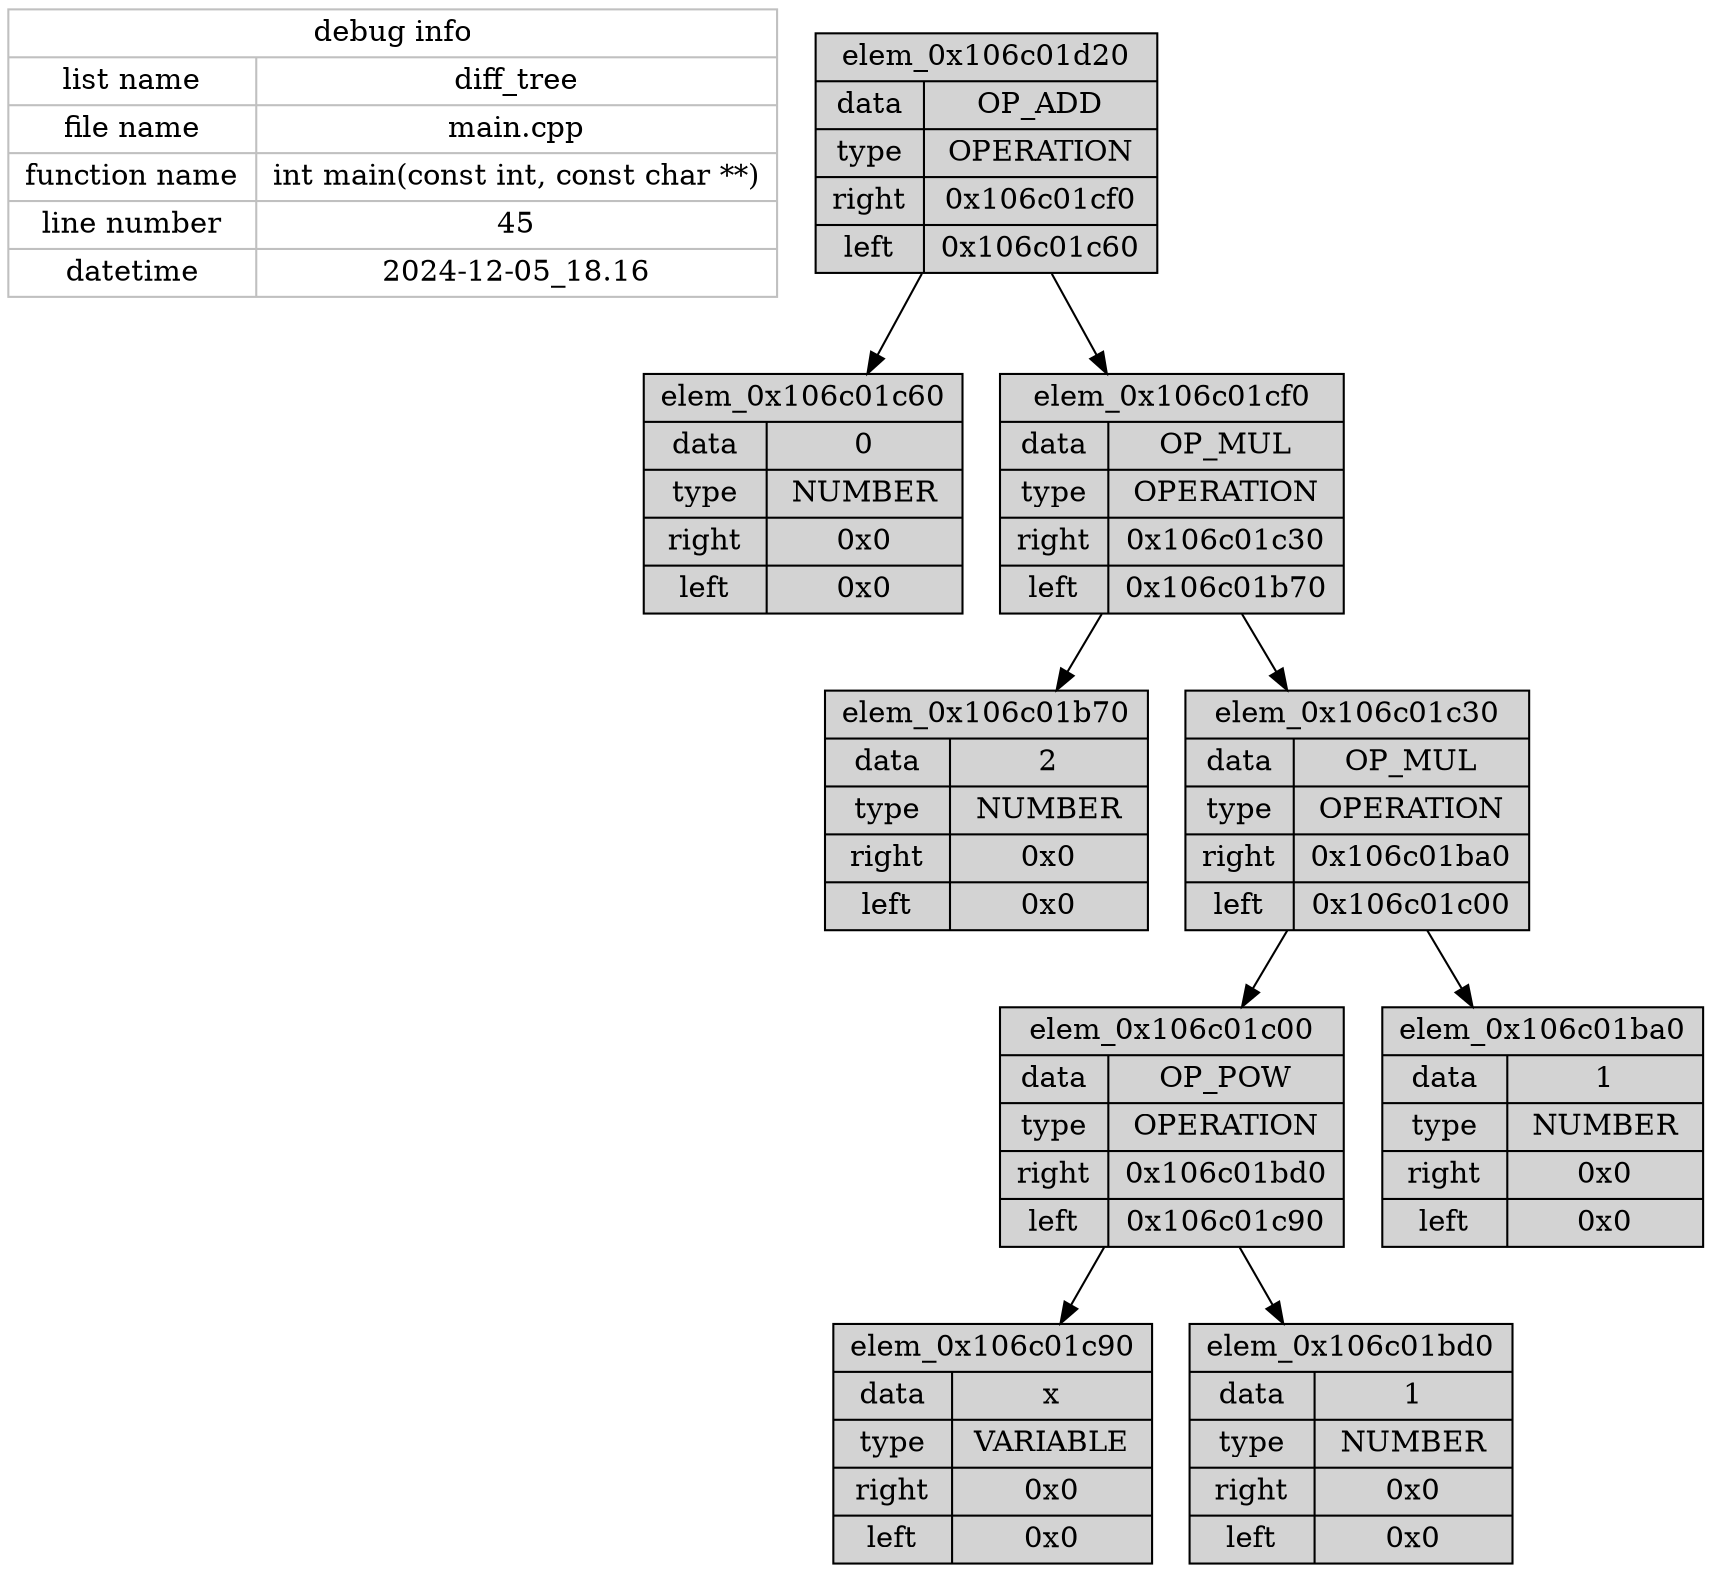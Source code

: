digraph G {
debug_info [
shape=record,
label="{debug info | { {list name | file name | function name | line number | datetime} | {diff_tree | main.cpp | int main(const int, const char **) | 45 | 2024-12-05_18.16} }}",
fillcolor=white,
color=grey,
style="filled",
];
elem_0x106c01d20 [
  shape=record,
  label="{elem_0x106c01d20  | { {data | type | right | left} | {OP_ADD | OPERATION | 0x106c01cf0 | 0x106c01c60} } }",
  fillcolor=lightgrey,
  color=black,
  style="filled"
];
elem_0x106c01c60 [
  shape=record,
  label="{elem_0x106c01c60  | { {data | type | right | left} | {0 | NUMBER | 0x0 | 0x0} } }",
  fillcolor=lightgrey,
  color=black,
  style="filled"
];

elem_0x106c01cf0 [
  shape=record,
  label="{elem_0x106c01cf0  | { {data | type | right | left} | {OP_MUL | OPERATION | 0x106c01c30 | 0x106c01b70} } }",
  fillcolor=lightgrey,
  color=black,
  style="filled"
];
elem_0x106c01b70 [
  shape=record,
  label="{elem_0x106c01b70  | { {data | type | right | left} | {2 | NUMBER | 0x0 | 0x0} } }",
  fillcolor=lightgrey,
  color=black,
  style="filled"
];

elem_0x106c01c30 [
  shape=record,
  label="{elem_0x106c01c30  | { {data | type | right | left} | {OP_MUL | OPERATION | 0x106c01ba0 | 0x106c01c00} } }",
  fillcolor=lightgrey,
  color=black,
  style="filled"
];
elem_0x106c01c00 [
  shape=record,
  label="{elem_0x106c01c00  | { {data | type | right | left} | {OP_POW | OPERATION | 0x106c01bd0 | 0x106c01c90} } }",
  fillcolor=lightgrey,
  color=black,
  style="filled"
];
elem_0x106c01c90 [
  shape=record,
  label="{elem_0x106c01c90  | { {data | type | right | left} | {x | VARIABLE | 0x0 | 0x0} } }",
  fillcolor=lightgrey,
  color=black,
  style="filled"
];

elem_0x106c01bd0 [
  shape=record,
  label="{elem_0x106c01bd0  | { {data | type | right | left} | {1 | NUMBER | 0x0 | 0x0} } }",
  fillcolor=lightgrey,
  color=black,
  style="filled"
];

elem_0x106c01c00 -> elem_0x106c01c90;
elem_0x106c01c00 -> elem_0x106c01bd0;

elem_0x106c01ba0 [
  shape=record,
  label="{elem_0x106c01ba0  | { {data | type | right | left} | {1 | NUMBER | 0x0 | 0x0} } }",
  fillcolor=lightgrey,
  color=black,
  style="filled"
];

elem_0x106c01c30 -> elem_0x106c01c00;
elem_0x106c01c30 -> elem_0x106c01ba0;

elem_0x106c01cf0 -> elem_0x106c01b70;
elem_0x106c01cf0 -> elem_0x106c01c30;

elem_0x106c01d20 -> elem_0x106c01c60;
elem_0x106c01d20 -> elem_0x106c01cf0;

}
